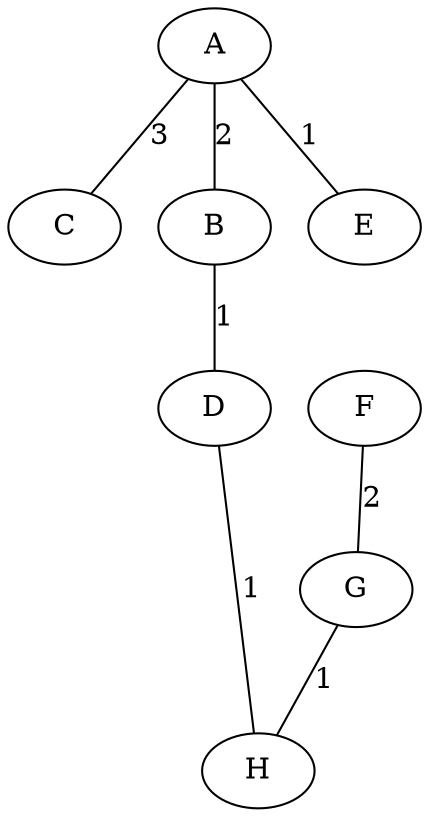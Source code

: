 graph G {

{rank = same; C B E }
{rank = same; D F }
  
A -- B[label="2"];
A -- C[label="3"];
A -- E[label="1"];
B -- D[label="1"];
D -- H[label="1"];
F -- G[label="2"];
G -- H[label="1"];

}